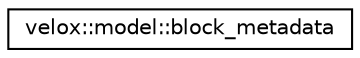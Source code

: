 digraph G
{
  edge [fontname="Helvetica",fontsize="10",labelfontname="Helvetica",labelfontsize="10"];
  node [fontname="Helvetica",fontsize="10",shape=record];
  rankdir="LR";
  Node1 [label="velox::model::block_metadata",height=0.2,width=0.4,color="black", fillcolor="white", style="filled",URL="$structvelox_1_1model_1_1block__metadata.html"];
}
